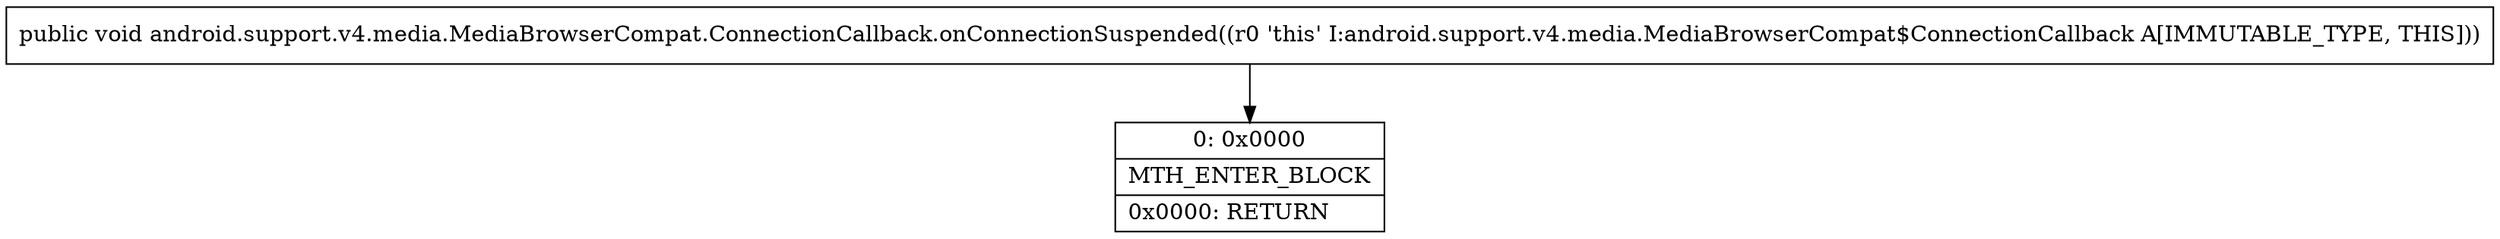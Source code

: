 digraph "CFG forandroid.support.v4.media.MediaBrowserCompat.ConnectionCallback.onConnectionSuspended()V" {
Node_0 [shape=record,label="{0\:\ 0x0000|MTH_ENTER_BLOCK\l|0x0000: RETURN   \l}"];
MethodNode[shape=record,label="{public void android.support.v4.media.MediaBrowserCompat.ConnectionCallback.onConnectionSuspended((r0 'this' I:android.support.v4.media.MediaBrowserCompat$ConnectionCallback A[IMMUTABLE_TYPE, THIS])) }"];
MethodNode -> Node_0;
}


